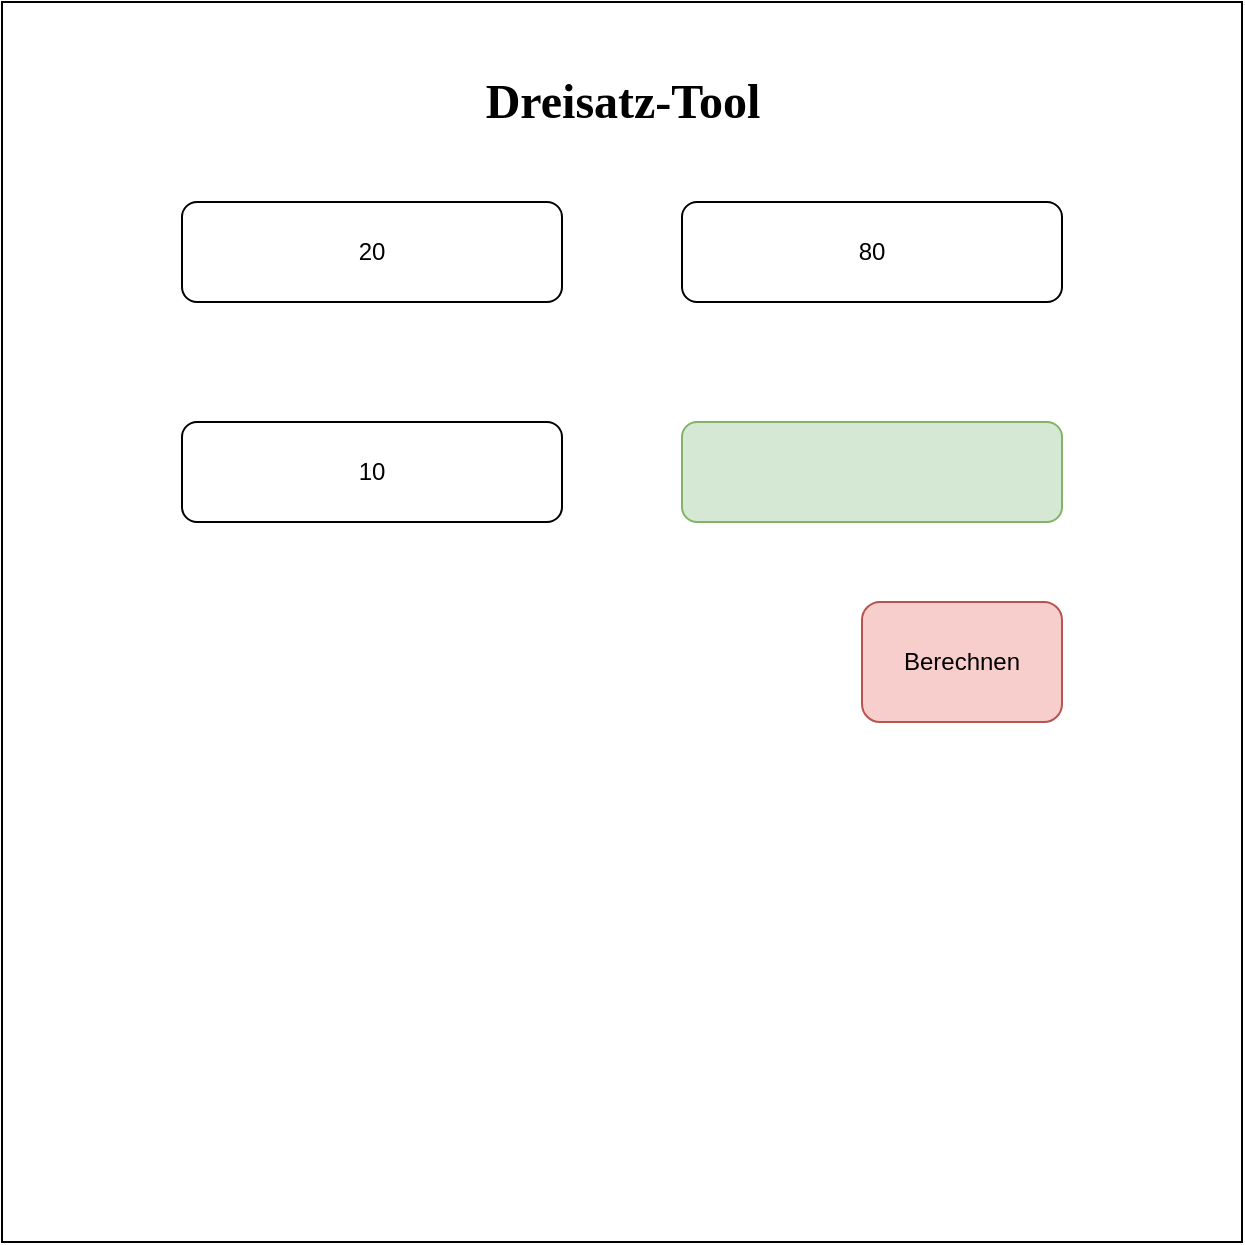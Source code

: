 <mxfile version="15.7.1" type="device"><diagram id="sSOw-BkXd4QRce4OYuqq" name="Page-1"><mxGraphModel dx="1422" dy="794" grid="1" gridSize="10" guides="1" tooltips="1" connect="1" arrows="1" fold="1" page="1" pageScale="1" pageWidth="827" pageHeight="1169" math="0" shadow="0"><root><mxCell id="0"/><mxCell id="1" parent="0"/><mxCell id="CCKNj6H3M1U200AA6-PB-1" value="" style="rounded=0;whiteSpace=wrap;html=1;strokeWidth=1;" vertex="1" parent="1"><mxGeometry x="110" y="80" width="620" height="620" as="geometry"/></mxCell><mxCell id="CCKNj6H3M1U200AA6-PB-3" value="20" style="rounded=1;whiteSpace=wrap;html=1;strokeWidth=1;" vertex="1" parent="1"><mxGeometry x="200" y="180" width="190" height="50" as="geometry"/></mxCell><mxCell id="CCKNj6H3M1U200AA6-PB-4" value="80" style="rounded=1;whiteSpace=wrap;html=1;strokeWidth=1;" vertex="1" parent="1"><mxGeometry x="450" y="180" width="190" height="50" as="geometry"/></mxCell><mxCell id="CCKNj6H3M1U200AA6-PB-5" value="10" style="rounded=1;whiteSpace=wrap;html=1;strokeWidth=1;" vertex="1" parent="1"><mxGeometry x="200" y="290" width="190" height="50" as="geometry"/></mxCell><mxCell id="CCKNj6H3M1U200AA6-PB-6" value="" style="rounded=1;whiteSpace=wrap;html=1;strokeWidth=1;fillColor=#d5e8d4;strokeColor=#82b366;" vertex="1" parent="1"><mxGeometry x="450" y="290" width="190" height="50" as="geometry"/></mxCell><mxCell id="CCKNj6H3M1U200AA6-PB-10" value="&lt;h1&gt;&lt;font face=&quot;Comic Sans MS&quot;&gt;Dreisatz-Tool&lt;/font&gt;&lt;/h1&gt;" style="text;html=1;strokeColor=none;fillColor=none;align=center;verticalAlign=middle;whiteSpace=wrap;rounded=0;" vertex="1" parent="1"><mxGeometry x="305.5" y="110" width="229" height="40" as="geometry"/></mxCell><mxCell id="CCKNj6H3M1U200AA6-PB-11" value="Berechnen" style="rounded=1;whiteSpace=wrap;html=1;strokeWidth=1;fillColor=#f8cecc;strokeColor=#b85450;" vertex="1" parent="1"><mxGeometry x="540" y="380" width="100" height="60" as="geometry"/></mxCell></root></mxGraphModel></diagram></mxfile>
